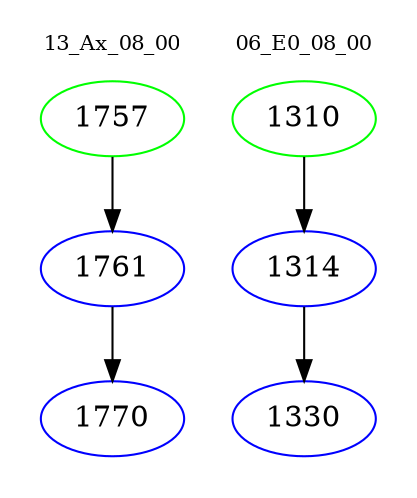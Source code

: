 digraph{
subgraph cluster_0 {
color = white
label = "13_Ax_08_00";
fontsize=10;
T0_1757 [label="1757", color="green"]
T0_1757 -> T0_1761 [color="black"]
T0_1761 [label="1761", color="blue"]
T0_1761 -> T0_1770 [color="black"]
T0_1770 [label="1770", color="blue"]
}
subgraph cluster_1 {
color = white
label = "06_E0_08_00";
fontsize=10;
T1_1310 [label="1310", color="green"]
T1_1310 -> T1_1314 [color="black"]
T1_1314 [label="1314", color="blue"]
T1_1314 -> T1_1330 [color="black"]
T1_1330 [label="1330", color="blue"]
}
}
